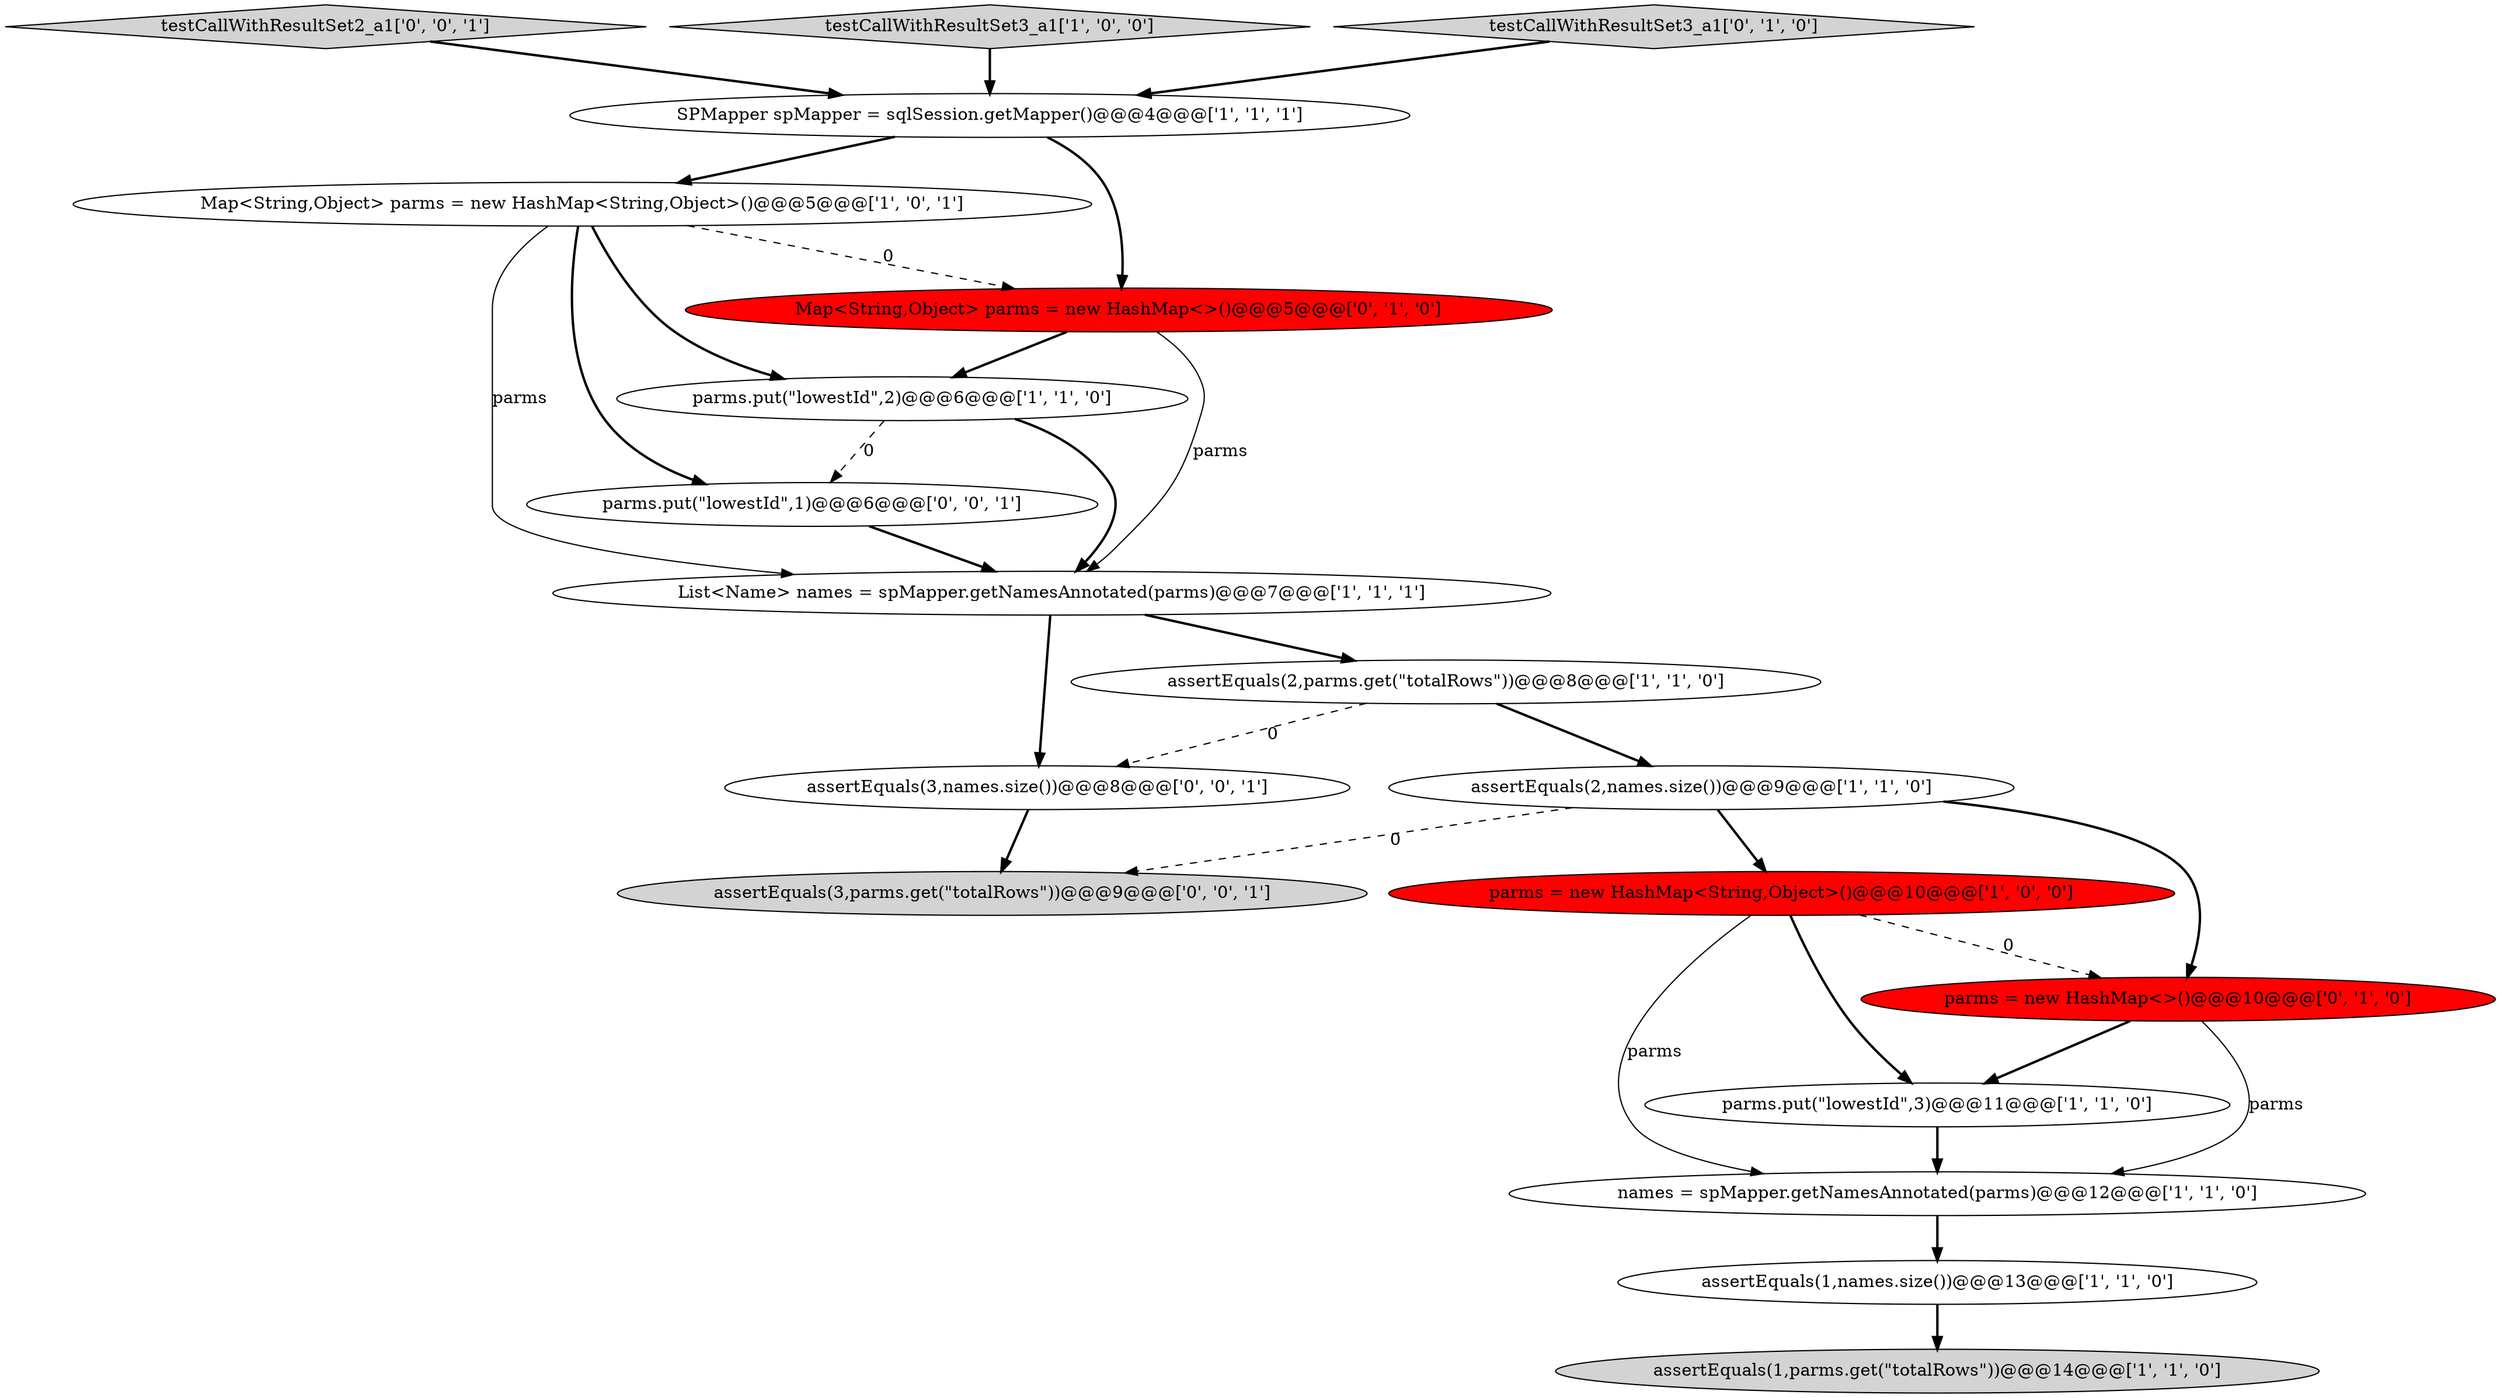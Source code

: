 digraph {
16 [style = filled, label = "assertEquals(3,names.size())@@@8@@@['0', '0', '1']", fillcolor = white, shape = ellipse image = "AAA0AAABBB3BBB"];
3 [style = filled, label = "Map<String,Object> parms = new HashMap<String,Object>()@@@5@@@['1', '0', '1']", fillcolor = white, shape = ellipse image = "AAA0AAABBB1BBB"];
17 [style = filled, label = "testCallWithResultSet2_a1['0', '0', '1']", fillcolor = lightgray, shape = diamond image = "AAA0AAABBB3BBB"];
5 [style = filled, label = "names = spMapper.getNamesAnnotated(parms)@@@12@@@['1', '1', '0']", fillcolor = white, shape = ellipse image = "AAA0AAABBB1BBB"];
10 [style = filled, label = "assertEquals(1,parms.get(\"totalRows\"))@@@14@@@['1', '1', '0']", fillcolor = lightgray, shape = ellipse image = "AAA0AAABBB1BBB"];
9 [style = filled, label = "assertEquals(1,names.size())@@@13@@@['1', '1', '0']", fillcolor = white, shape = ellipse image = "AAA0AAABBB1BBB"];
14 [style = filled, label = "Map<String,Object> parms = new HashMap<>()@@@5@@@['0', '1', '0']", fillcolor = red, shape = ellipse image = "AAA1AAABBB2BBB"];
15 [style = filled, label = "parms.put(\"lowestId\",1)@@@6@@@['0', '0', '1']", fillcolor = white, shape = ellipse image = "AAA0AAABBB3BBB"];
18 [style = filled, label = "assertEquals(3,parms.get(\"totalRows\"))@@@9@@@['0', '0', '1']", fillcolor = lightgray, shape = ellipse image = "AAA0AAABBB3BBB"];
7 [style = filled, label = "List<Name> names = spMapper.getNamesAnnotated(parms)@@@7@@@['1', '1', '1']", fillcolor = white, shape = ellipse image = "AAA0AAABBB1BBB"];
13 [style = filled, label = "parms = new HashMap<>()@@@10@@@['0', '1', '0']", fillcolor = red, shape = ellipse image = "AAA1AAABBB2BBB"];
6 [style = filled, label = "testCallWithResultSet3_a1['1', '0', '0']", fillcolor = lightgray, shape = diamond image = "AAA0AAABBB1BBB"];
8 [style = filled, label = "parms = new HashMap<String,Object>()@@@10@@@['1', '0', '0']", fillcolor = red, shape = ellipse image = "AAA1AAABBB1BBB"];
2 [style = filled, label = "parms.put(\"lowestId\",3)@@@11@@@['1', '1', '0']", fillcolor = white, shape = ellipse image = "AAA0AAABBB1BBB"];
1 [style = filled, label = "assertEquals(2,parms.get(\"totalRows\"))@@@8@@@['1', '1', '0']", fillcolor = white, shape = ellipse image = "AAA0AAABBB1BBB"];
11 [style = filled, label = "SPMapper spMapper = sqlSession.getMapper()@@@4@@@['1', '1', '1']", fillcolor = white, shape = ellipse image = "AAA0AAABBB1BBB"];
12 [style = filled, label = "testCallWithResultSet3_a1['0', '1', '0']", fillcolor = lightgray, shape = diamond image = "AAA0AAABBB2BBB"];
0 [style = filled, label = "parms.put(\"lowestId\",2)@@@6@@@['1', '1', '0']", fillcolor = white, shape = ellipse image = "AAA0AAABBB1BBB"];
4 [style = filled, label = "assertEquals(2,names.size())@@@9@@@['1', '1', '0']", fillcolor = white, shape = ellipse image = "AAA0AAABBB1BBB"];
4->18 [style = dashed, label="0"];
1->4 [style = bold, label=""];
16->18 [style = bold, label=""];
7->1 [style = bold, label=""];
15->7 [style = bold, label=""];
5->9 [style = bold, label=""];
11->14 [style = bold, label=""];
4->13 [style = bold, label=""];
12->11 [style = bold, label=""];
0->15 [style = dashed, label="0"];
3->15 [style = bold, label=""];
9->10 [style = bold, label=""];
3->7 [style = solid, label="parms"];
3->0 [style = bold, label=""];
13->5 [style = solid, label="parms"];
0->7 [style = bold, label=""];
8->13 [style = dashed, label="0"];
14->0 [style = bold, label=""];
8->2 [style = bold, label=""];
11->3 [style = bold, label=""];
1->16 [style = dashed, label="0"];
6->11 [style = bold, label=""];
7->16 [style = bold, label=""];
14->7 [style = solid, label="parms"];
8->5 [style = solid, label="parms"];
4->8 [style = bold, label=""];
3->14 [style = dashed, label="0"];
2->5 [style = bold, label=""];
13->2 [style = bold, label=""];
17->11 [style = bold, label=""];
}
